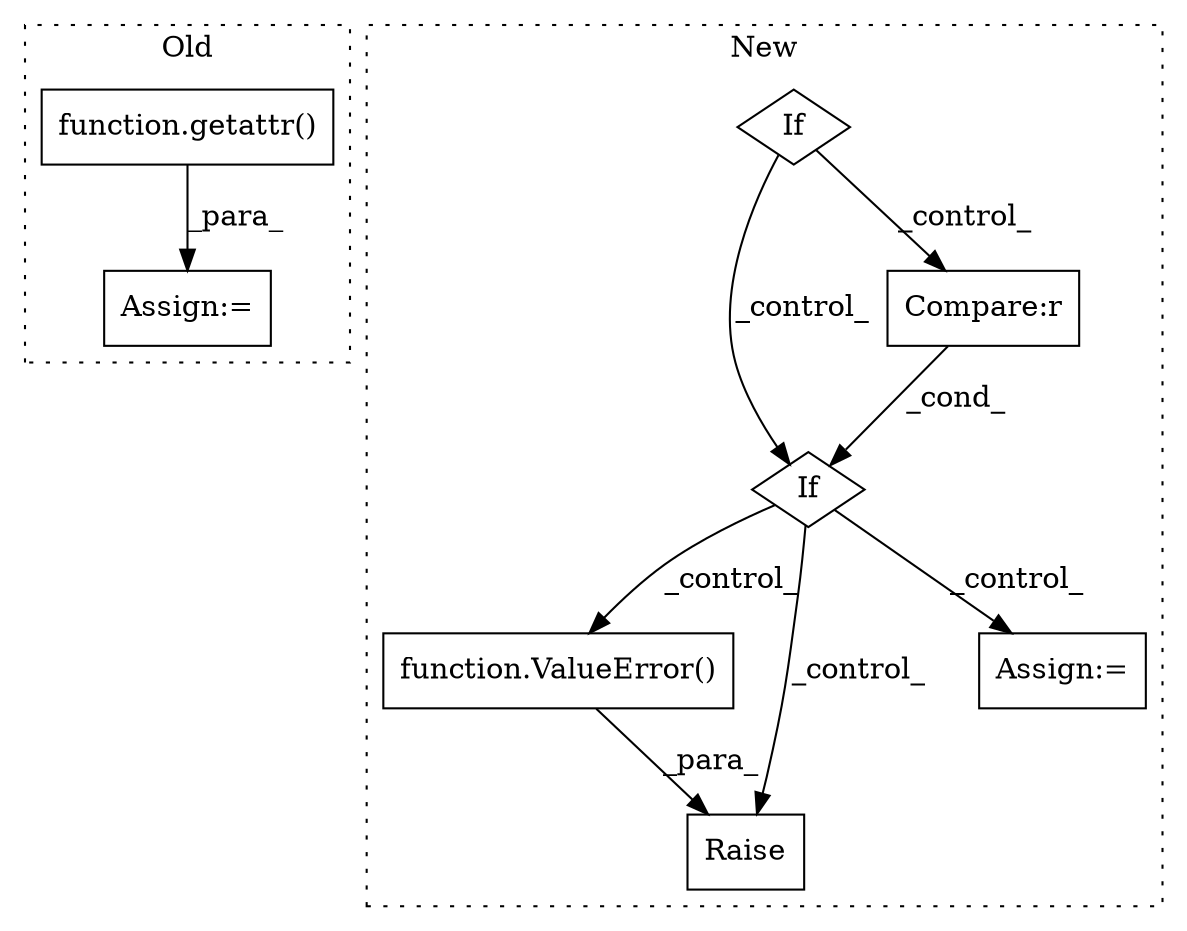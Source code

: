 digraph G {
subgraph cluster0 {
1 [label="function.getattr()" a="75" s="1479,1512" l="8,1" shape="box"];
6 [label="Assign:=" a="68" s="1543" l="3" shape="box"];
label = "Old";
style="dotted";
}
subgraph cluster1 {
2 [label="function.ValueError()" a="75" s="1574,1666" l="32,18" shape="box"];
3 [label="Raise" a="91" s="1568" l="6" shape="box"];
4 [label="If" a="96" s="1490" l="3" shape="diamond"];
5 [label="Compare:r" a="40" s="1493" l="57" shape="box"];
7 [label="If" a="96" s="1372" l="3" shape="diamond"];
8 [label="Assign:=" a="68" s="1738" l="3" shape="box"];
label = "New";
style="dotted";
}
1 -> 6 [label="_para_"];
2 -> 3 [label="_para_"];
4 -> 3 [label="_control_"];
4 -> 8 [label="_control_"];
4 -> 2 [label="_control_"];
5 -> 4 [label="_cond_"];
7 -> 4 [label="_control_"];
7 -> 5 [label="_control_"];
}